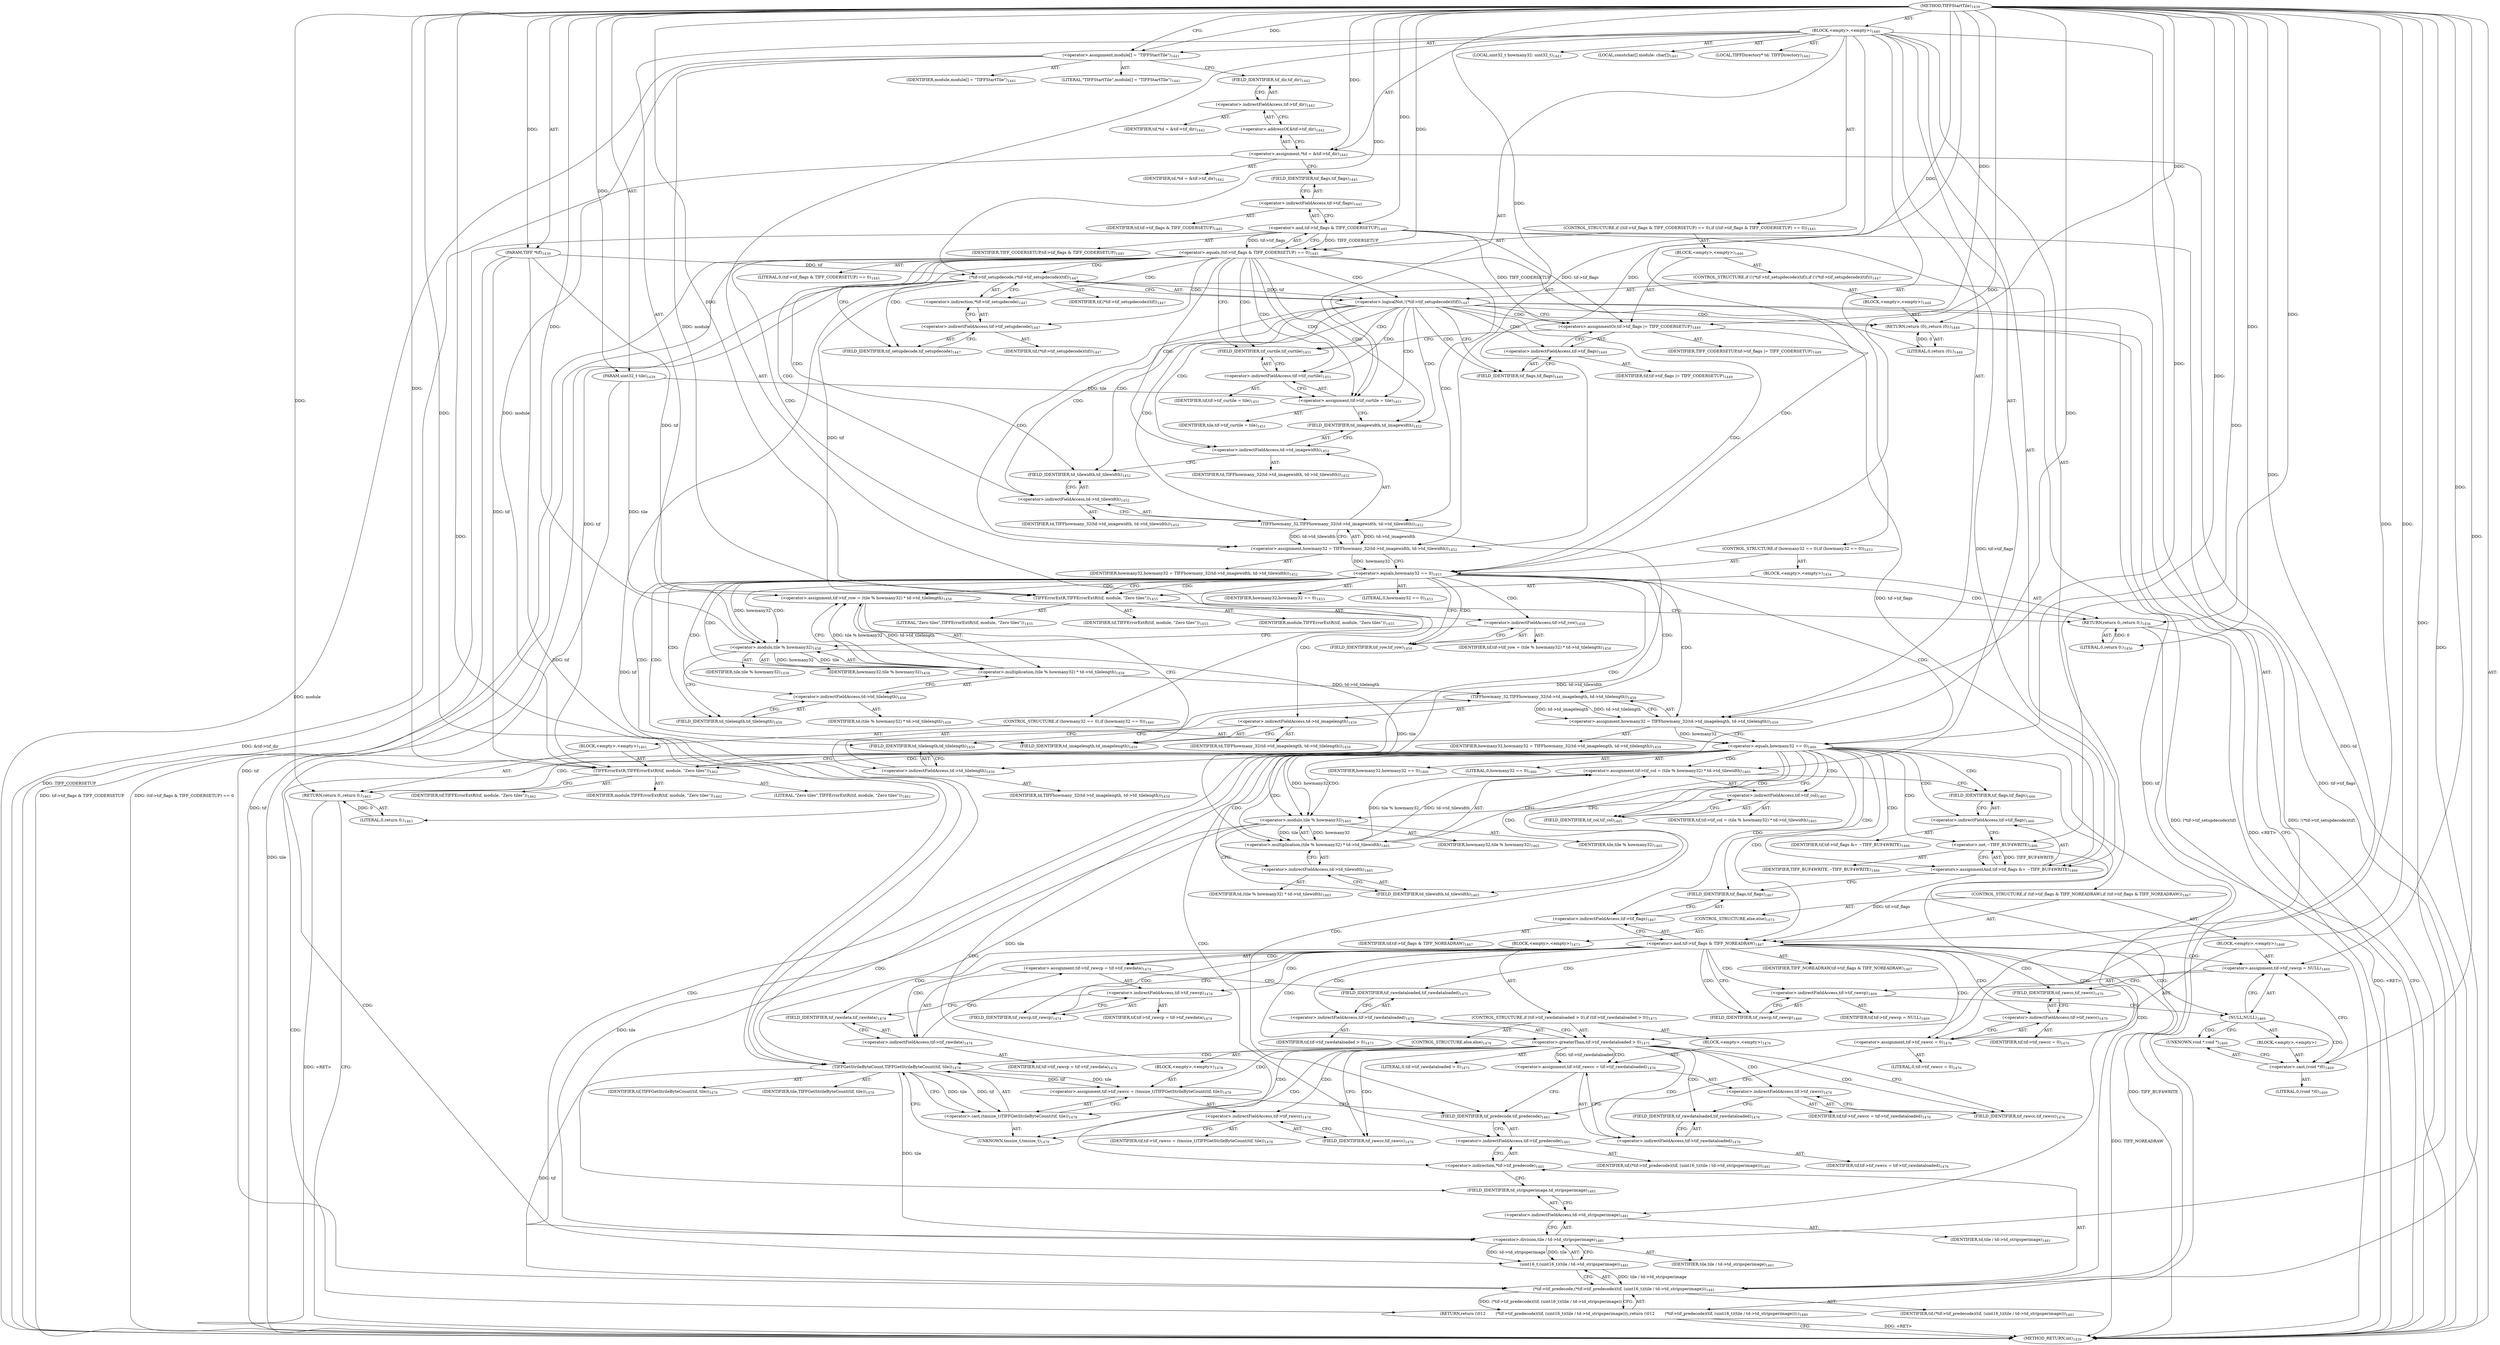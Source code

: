 digraph "TIFFStartTile" {  
"77358" [label = <(METHOD,TIFFStartTile)<SUB>1439</SUB>> ]
"77359" [label = <(PARAM,TIFF *tif)<SUB>1439</SUB>> ]
"77360" [label = <(PARAM,uint32_t tile)<SUB>1439</SUB>> ]
"77361" [label = <(BLOCK,&lt;empty&gt;,&lt;empty&gt;)<SUB>1440</SUB>> ]
"77362" [label = <(LOCAL,constchar[] module: char[])<SUB>1441</SUB>> ]
"77363" [label = <(&lt;operator&gt;.assignment,module[] = &quot;TIFFStartTile&quot;)<SUB>1441</SUB>> ]
"77364" [label = <(IDENTIFIER,module,module[] = &quot;TIFFStartTile&quot;)<SUB>1441</SUB>> ]
"77365" [label = <(LITERAL,&quot;TIFFStartTile&quot;,module[] = &quot;TIFFStartTile&quot;)<SUB>1441</SUB>> ]
"77366" [label = <(LOCAL,TIFFDirectory* td: TIFFDirectory)<SUB>1442</SUB>> ]
"77367" [label = <(&lt;operator&gt;.assignment,*td = &amp;tif-&gt;tif_dir)<SUB>1442</SUB>> ]
"77368" [label = <(IDENTIFIER,td,*td = &amp;tif-&gt;tif_dir)<SUB>1442</SUB>> ]
"77369" [label = <(&lt;operator&gt;.addressOf,&amp;tif-&gt;tif_dir)<SUB>1442</SUB>> ]
"77370" [label = <(&lt;operator&gt;.indirectFieldAccess,tif-&gt;tif_dir)<SUB>1442</SUB>> ]
"77371" [label = <(IDENTIFIER,tif,*td = &amp;tif-&gt;tif_dir)<SUB>1442</SUB>> ]
"77372" [label = <(FIELD_IDENTIFIER,tif_dir,tif_dir)<SUB>1442</SUB>> ]
"77373" [label = <(LOCAL,uint32_t howmany32: uint32_t)<SUB>1443</SUB>> ]
"77374" [label = <(CONTROL_STRUCTURE,if ((tif-&gt;tif_flags &amp; TIFF_CODERSETUP) == 0),if ((tif-&gt;tif_flags &amp; TIFF_CODERSETUP) == 0))<SUB>1445</SUB>> ]
"77375" [label = <(&lt;operator&gt;.equals,(tif-&gt;tif_flags &amp; TIFF_CODERSETUP) == 0)<SUB>1445</SUB>> ]
"77376" [label = <(&lt;operator&gt;.and,tif-&gt;tif_flags &amp; TIFF_CODERSETUP)<SUB>1445</SUB>> ]
"77377" [label = <(&lt;operator&gt;.indirectFieldAccess,tif-&gt;tif_flags)<SUB>1445</SUB>> ]
"77378" [label = <(IDENTIFIER,tif,tif-&gt;tif_flags &amp; TIFF_CODERSETUP)<SUB>1445</SUB>> ]
"77379" [label = <(FIELD_IDENTIFIER,tif_flags,tif_flags)<SUB>1445</SUB>> ]
"77380" [label = <(IDENTIFIER,TIFF_CODERSETUP,tif-&gt;tif_flags &amp; TIFF_CODERSETUP)<SUB>1445</SUB>> ]
"77381" [label = <(LITERAL,0,(tif-&gt;tif_flags &amp; TIFF_CODERSETUP) == 0)<SUB>1445</SUB>> ]
"77382" [label = <(BLOCK,&lt;empty&gt;,&lt;empty&gt;)<SUB>1446</SUB>> ]
"77383" [label = <(CONTROL_STRUCTURE,if (!(*tif-&gt;tif_setupdecode)(tif)),if (!(*tif-&gt;tif_setupdecode)(tif)))<SUB>1447</SUB>> ]
"77384" [label = <(&lt;operator&gt;.logicalNot,!(*tif-&gt;tif_setupdecode)(tif))<SUB>1447</SUB>> ]
"77385" [label = <(*tif-&gt;tif_setupdecode,(*tif-&gt;tif_setupdecode)(tif))<SUB>1447</SUB>> ]
"77386" [label = <(&lt;operator&gt;.indirection,*tif-&gt;tif_setupdecode)<SUB>1447</SUB>> ]
"77387" [label = <(&lt;operator&gt;.indirectFieldAccess,tif-&gt;tif_setupdecode)<SUB>1447</SUB>> ]
"77388" [label = <(IDENTIFIER,tif,(*tif-&gt;tif_setupdecode)(tif))<SUB>1447</SUB>> ]
"77389" [label = <(FIELD_IDENTIFIER,tif_setupdecode,tif_setupdecode)<SUB>1447</SUB>> ]
"77390" [label = <(IDENTIFIER,tif,(*tif-&gt;tif_setupdecode)(tif))<SUB>1447</SUB>> ]
"77391" [label = <(BLOCK,&lt;empty&gt;,&lt;empty&gt;)<SUB>1448</SUB>> ]
"77392" [label = <(RETURN,return (0);,return (0);)<SUB>1448</SUB>> ]
"77393" [label = <(LITERAL,0,return (0);)<SUB>1448</SUB>> ]
"77394" [label = <(&lt;operators&gt;.assignmentOr,tif-&gt;tif_flags |= TIFF_CODERSETUP)<SUB>1449</SUB>> ]
"77395" [label = <(&lt;operator&gt;.indirectFieldAccess,tif-&gt;tif_flags)<SUB>1449</SUB>> ]
"77396" [label = <(IDENTIFIER,tif,tif-&gt;tif_flags |= TIFF_CODERSETUP)<SUB>1449</SUB>> ]
"77397" [label = <(FIELD_IDENTIFIER,tif_flags,tif_flags)<SUB>1449</SUB>> ]
"77398" [label = <(IDENTIFIER,TIFF_CODERSETUP,tif-&gt;tif_flags |= TIFF_CODERSETUP)<SUB>1449</SUB>> ]
"77399" [label = <(&lt;operator&gt;.assignment,tif-&gt;tif_curtile = tile)<SUB>1451</SUB>> ]
"77400" [label = <(&lt;operator&gt;.indirectFieldAccess,tif-&gt;tif_curtile)<SUB>1451</SUB>> ]
"77401" [label = <(IDENTIFIER,tif,tif-&gt;tif_curtile = tile)<SUB>1451</SUB>> ]
"77402" [label = <(FIELD_IDENTIFIER,tif_curtile,tif_curtile)<SUB>1451</SUB>> ]
"77403" [label = <(IDENTIFIER,tile,tif-&gt;tif_curtile = tile)<SUB>1451</SUB>> ]
"77404" [label = <(&lt;operator&gt;.assignment,howmany32 = TIFFhowmany_32(td-&gt;td_imagewidth, td-&gt;td_tilewidth))<SUB>1452</SUB>> ]
"77405" [label = <(IDENTIFIER,howmany32,howmany32 = TIFFhowmany_32(td-&gt;td_imagewidth, td-&gt;td_tilewidth))<SUB>1452</SUB>> ]
"77406" [label = <(TIFFhowmany_32,TIFFhowmany_32(td-&gt;td_imagewidth, td-&gt;td_tilewidth))<SUB>1452</SUB>> ]
"77407" [label = <(&lt;operator&gt;.indirectFieldAccess,td-&gt;td_imagewidth)<SUB>1452</SUB>> ]
"77408" [label = <(IDENTIFIER,td,TIFFhowmany_32(td-&gt;td_imagewidth, td-&gt;td_tilewidth))<SUB>1452</SUB>> ]
"77409" [label = <(FIELD_IDENTIFIER,td_imagewidth,td_imagewidth)<SUB>1452</SUB>> ]
"77410" [label = <(&lt;operator&gt;.indirectFieldAccess,td-&gt;td_tilewidth)<SUB>1452</SUB>> ]
"77411" [label = <(IDENTIFIER,td,TIFFhowmany_32(td-&gt;td_imagewidth, td-&gt;td_tilewidth))<SUB>1452</SUB>> ]
"77412" [label = <(FIELD_IDENTIFIER,td_tilewidth,td_tilewidth)<SUB>1452</SUB>> ]
"77413" [label = <(CONTROL_STRUCTURE,if (howmany32 == 0),if (howmany32 == 0))<SUB>1453</SUB>> ]
"77414" [label = <(&lt;operator&gt;.equals,howmany32 == 0)<SUB>1453</SUB>> ]
"77415" [label = <(IDENTIFIER,howmany32,howmany32 == 0)<SUB>1453</SUB>> ]
"77416" [label = <(LITERAL,0,howmany32 == 0)<SUB>1453</SUB>> ]
"77417" [label = <(BLOCK,&lt;empty&gt;,&lt;empty&gt;)<SUB>1454</SUB>> ]
"77418" [label = <(TIFFErrorExtR,TIFFErrorExtR(tif, module, &quot;Zero tiles&quot;))<SUB>1455</SUB>> ]
"77419" [label = <(IDENTIFIER,tif,TIFFErrorExtR(tif, module, &quot;Zero tiles&quot;))<SUB>1455</SUB>> ]
"77420" [label = <(IDENTIFIER,module,TIFFErrorExtR(tif, module, &quot;Zero tiles&quot;))<SUB>1455</SUB>> ]
"77421" [label = <(LITERAL,&quot;Zero tiles&quot;,TIFFErrorExtR(tif, module, &quot;Zero tiles&quot;))<SUB>1455</SUB>> ]
"77422" [label = <(RETURN,return 0;,return 0;)<SUB>1456</SUB>> ]
"77423" [label = <(LITERAL,0,return 0;)<SUB>1456</SUB>> ]
"77424" [label = <(&lt;operator&gt;.assignment,tif-&gt;tif_row = (tile % howmany32) * td-&gt;td_tilelength)<SUB>1458</SUB>> ]
"77425" [label = <(&lt;operator&gt;.indirectFieldAccess,tif-&gt;tif_row)<SUB>1458</SUB>> ]
"77426" [label = <(IDENTIFIER,tif,tif-&gt;tif_row = (tile % howmany32) * td-&gt;td_tilelength)<SUB>1458</SUB>> ]
"77427" [label = <(FIELD_IDENTIFIER,tif_row,tif_row)<SUB>1458</SUB>> ]
"77428" [label = <(&lt;operator&gt;.multiplication,(tile % howmany32) * td-&gt;td_tilelength)<SUB>1458</SUB>> ]
"77429" [label = <(&lt;operator&gt;.modulo,tile % howmany32)<SUB>1458</SUB>> ]
"77430" [label = <(IDENTIFIER,tile,tile % howmany32)<SUB>1458</SUB>> ]
"77431" [label = <(IDENTIFIER,howmany32,tile % howmany32)<SUB>1458</SUB>> ]
"77432" [label = <(&lt;operator&gt;.indirectFieldAccess,td-&gt;td_tilelength)<SUB>1458</SUB>> ]
"77433" [label = <(IDENTIFIER,td,(tile % howmany32) * td-&gt;td_tilelength)<SUB>1458</SUB>> ]
"77434" [label = <(FIELD_IDENTIFIER,td_tilelength,td_tilelength)<SUB>1458</SUB>> ]
"77435" [label = <(&lt;operator&gt;.assignment,howmany32 = TIFFhowmany_32(td-&gt;td_imagelength, td-&gt;td_tilelength))<SUB>1459</SUB>> ]
"77436" [label = <(IDENTIFIER,howmany32,howmany32 = TIFFhowmany_32(td-&gt;td_imagelength, td-&gt;td_tilelength))<SUB>1459</SUB>> ]
"77437" [label = <(TIFFhowmany_32,TIFFhowmany_32(td-&gt;td_imagelength, td-&gt;td_tilelength))<SUB>1459</SUB>> ]
"77438" [label = <(&lt;operator&gt;.indirectFieldAccess,td-&gt;td_imagelength)<SUB>1459</SUB>> ]
"77439" [label = <(IDENTIFIER,td,TIFFhowmany_32(td-&gt;td_imagelength, td-&gt;td_tilelength))<SUB>1459</SUB>> ]
"77440" [label = <(FIELD_IDENTIFIER,td_imagelength,td_imagelength)<SUB>1459</SUB>> ]
"77441" [label = <(&lt;operator&gt;.indirectFieldAccess,td-&gt;td_tilelength)<SUB>1459</SUB>> ]
"77442" [label = <(IDENTIFIER,td,TIFFhowmany_32(td-&gt;td_imagelength, td-&gt;td_tilelength))<SUB>1459</SUB>> ]
"77443" [label = <(FIELD_IDENTIFIER,td_tilelength,td_tilelength)<SUB>1459</SUB>> ]
"77444" [label = <(CONTROL_STRUCTURE,if (howmany32 == 0),if (howmany32 == 0))<SUB>1460</SUB>> ]
"77445" [label = <(&lt;operator&gt;.equals,howmany32 == 0)<SUB>1460</SUB>> ]
"77446" [label = <(IDENTIFIER,howmany32,howmany32 == 0)<SUB>1460</SUB>> ]
"77447" [label = <(LITERAL,0,howmany32 == 0)<SUB>1460</SUB>> ]
"77448" [label = <(BLOCK,&lt;empty&gt;,&lt;empty&gt;)<SUB>1461</SUB>> ]
"77449" [label = <(TIFFErrorExtR,TIFFErrorExtR(tif, module, &quot;Zero tiles&quot;))<SUB>1462</SUB>> ]
"77450" [label = <(IDENTIFIER,tif,TIFFErrorExtR(tif, module, &quot;Zero tiles&quot;))<SUB>1462</SUB>> ]
"77451" [label = <(IDENTIFIER,module,TIFFErrorExtR(tif, module, &quot;Zero tiles&quot;))<SUB>1462</SUB>> ]
"77452" [label = <(LITERAL,&quot;Zero tiles&quot;,TIFFErrorExtR(tif, module, &quot;Zero tiles&quot;))<SUB>1462</SUB>> ]
"77453" [label = <(RETURN,return 0;,return 0;)<SUB>1463</SUB>> ]
"77454" [label = <(LITERAL,0,return 0;)<SUB>1463</SUB>> ]
"77455" [label = <(&lt;operator&gt;.assignment,tif-&gt;tif_col = (tile % howmany32) * td-&gt;td_tilewidth)<SUB>1465</SUB>> ]
"77456" [label = <(&lt;operator&gt;.indirectFieldAccess,tif-&gt;tif_col)<SUB>1465</SUB>> ]
"77457" [label = <(IDENTIFIER,tif,tif-&gt;tif_col = (tile % howmany32) * td-&gt;td_tilewidth)<SUB>1465</SUB>> ]
"77458" [label = <(FIELD_IDENTIFIER,tif_col,tif_col)<SUB>1465</SUB>> ]
"77459" [label = <(&lt;operator&gt;.multiplication,(tile % howmany32) * td-&gt;td_tilewidth)<SUB>1465</SUB>> ]
"77460" [label = <(&lt;operator&gt;.modulo,tile % howmany32)<SUB>1465</SUB>> ]
"77461" [label = <(IDENTIFIER,tile,tile % howmany32)<SUB>1465</SUB>> ]
"77462" [label = <(IDENTIFIER,howmany32,tile % howmany32)<SUB>1465</SUB>> ]
"77463" [label = <(&lt;operator&gt;.indirectFieldAccess,td-&gt;td_tilewidth)<SUB>1465</SUB>> ]
"77464" [label = <(IDENTIFIER,td,(tile % howmany32) * td-&gt;td_tilewidth)<SUB>1465</SUB>> ]
"77465" [label = <(FIELD_IDENTIFIER,td_tilewidth,td_tilewidth)<SUB>1465</SUB>> ]
"77466" [label = <(&lt;operators&gt;.assignmentAnd,tif-&gt;tif_flags &amp;= ~TIFF_BUF4WRITE)<SUB>1466</SUB>> ]
"77467" [label = <(&lt;operator&gt;.indirectFieldAccess,tif-&gt;tif_flags)<SUB>1466</SUB>> ]
"77468" [label = <(IDENTIFIER,tif,tif-&gt;tif_flags &amp;= ~TIFF_BUF4WRITE)<SUB>1466</SUB>> ]
"77469" [label = <(FIELD_IDENTIFIER,tif_flags,tif_flags)<SUB>1466</SUB>> ]
"77470" [label = <(&lt;operator&gt;.not,~TIFF_BUF4WRITE)<SUB>1466</SUB>> ]
"77471" [label = <(IDENTIFIER,TIFF_BUF4WRITE,~TIFF_BUF4WRITE)<SUB>1466</SUB>> ]
"77472" [label = <(CONTROL_STRUCTURE,if (tif-&gt;tif_flags &amp; TIFF_NOREADRAW),if (tif-&gt;tif_flags &amp; TIFF_NOREADRAW))<SUB>1467</SUB>> ]
"77473" [label = <(&lt;operator&gt;.and,tif-&gt;tif_flags &amp; TIFF_NOREADRAW)<SUB>1467</SUB>> ]
"77474" [label = <(&lt;operator&gt;.indirectFieldAccess,tif-&gt;tif_flags)<SUB>1467</SUB>> ]
"77475" [label = <(IDENTIFIER,tif,tif-&gt;tif_flags &amp; TIFF_NOREADRAW)<SUB>1467</SUB>> ]
"77476" [label = <(FIELD_IDENTIFIER,tif_flags,tif_flags)<SUB>1467</SUB>> ]
"77477" [label = <(IDENTIFIER,TIFF_NOREADRAW,tif-&gt;tif_flags &amp; TIFF_NOREADRAW)<SUB>1467</SUB>> ]
"77478" [label = <(BLOCK,&lt;empty&gt;,&lt;empty&gt;)<SUB>1468</SUB>> ]
"77479" [label = <(&lt;operator&gt;.assignment,tif-&gt;tif_rawcp = NULL)<SUB>1469</SUB>> ]
"77480" [label = <(&lt;operator&gt;.indirectFieldAccess,tif-&gt;tif_rawcp)<SUB>1469</SUB>> ]
"77481" [label = <(IDENTIFIER,tif,tif-&gt;tif_rawcp = NULL)<SUB>1469</SUB>> ]
"77482" [label = <(FIELD_IDENTIFIER,tif_rawcp,tif_rawcp)<SUB>1469</SUB>> ]
"77483" [label = <(NULL,NULL)<SUB>1469</SUB>> ]
"77484" [label = <(BLOCK,&lt;empty&gt;,&lt;empty&gt;)> ]
"77485" [label = <(&lt;operator&gt;.cast,(void *)0)<SUB>1469</SUB>> ]
"77486" [label = <(UNKNOWN,void *,void *)<SUB>1469</SUB>> ]
"77487" [label = <(LITERAL,0,(void *)0)<SUB>1469</SUB>> ]
"77488" [label = <(&lt;operator&gt;.assignment,tif-&gt;tif_rawcc = 0)<SUB>1470</SUB>> ]
"77489" [label = <(&lt;operator&gt;.indirectFieldAccess,tif-&gt;tif_rawcc)<SUB>1470</SUB>> ]
"77490" [label = <(IDENTIFIER,tif,tif-&gt;tif_rawcc = 0)<SUB>1470</SUB>> ]
"77491" [label = <(FIELD_IDENTIFIER,tif_rawcc,tif_rawcc)<SUB>1470</SUB>> ]
"77492" [label = <(LITERAL,0,tif-&gt;tif_rawcc = 0)<SUB>1470</SUB>> ]
"77493" [label = <(CONTROL_STRUCTURE,else,else)<SUB>1473</SUB>> ]
"77494" [label = <(BLOCK,&lt;empty&gt;,&lt;empty&gt;)<SUB>1473</SUB>> ]
"77495" [label = <(&lt;operator&gt;.assignment,tif-&gt;tif_rawcp = tif-&gt;tif_rawdata)<SUB>1474</SUB>> ]
"77496" [label = <(&lt;operator&gt;.indirectFieldAccess,tif-&gt;tif_rawcp)<SUB>1474</SUB>> ]
"77497" [label = <(IDENTIFIER,tif,tif-&gt;tif_rawcp = tif-&gt;tif_rawdata)<SUB>1474</SUB>> ]
"77498" [label = <(FIELD_IDENTIFIER,tif_rawcp,tif_rawcp)<SUB>1474</SUB>> ]
"77499" [label = <(&lt;operator&gt;.indirectFieldAccess,tif-&gt;tif_rawdata)<SUB>1474</SUB>> ]
"77500" [label = <(IDENTIFIER,tif,tif-&gt;tif_rawcp = tif-&gt;tif_rawdata)<SUB>1474</SUB>> ]
"77501" [label = <(FIELD_IDENTIFIER,tif_rawdata,tif_rawdata)<SUB>1474</SUB>> ]
"77502" [label = <(CONTROL_STRUCTURE,if (tif-&gt;tif_rawdataloaded &gt; 0),if (tif-&gt;tif_rawdataloaded &gt; 0))<SUB>1475</SUB>> ]
"77503" [label = <(&lt;operator&gt;.greaterThan,tif-&gt;tif_rawdataloaded &gt; 0)<SUB>1475</SUB>> ]
"77504" [label = <(&lt;operator&gt;.indirectFieldAccess,tif-&gt;tif_rawdataloaded)<SUB>1475</SUB>> ]
"77505" [label = <(IDENTIFIER,tif,tif-&gt;tif_rawdataloaded &gt; 0)<SUB>1475</SUB>> ]
"77506" [label = <(FIELD_IDENTIFIER,tif_rawdataloaded,tif_rawdataloaded)<SUB>1475</SUB>> ]
"77507" [label = <(LITERAL,0,tif-&gt;tif_rawdataloaded &gt; 0)<SUB>1475</SUB>> ]
"77508" [label = <(BLOCK,&lt;empty&gt;,&lt;empty&gt;)<SUB>1476</SUB>> ]
"77509" [label = <(&lt;operator&gt;.assignment,tif-&gt;tif_rawcc = tif-&gt;tif_rawdataloaded)<SUB>1476</SUB>> ]
"77510" [label = <(&lt;operator&gt;.indirectFieldAccess,tif-&gt;tif_rawcc)<SUB>1476</SUB>> ]
"77511" [label = <(IDENTIFIER,tif,tif-&gt;tif_rawcc = tif-&gt;tif_rawdataloaded)<SUB>1476</SUB>> ]
"77512" [label = <(FIELD_IDENTIFIER,tif_rawcc,tif_rawcc)<SUB>1476</SUB>> ]
"77513" [label = <(&lt;operator&gt;.indirectFieldAccess,tif-&gt;tif_rawdataloaded)<SUB>1476</SUB>> ]
"77514" [label = <(IDENTIFIER,tif,tif-&gt;tif_rawcc = tif-&gt;tif_rawdataloaded)<SUB>1476</SUB>> ]
"77515" [label = <(FIELD_IDENTIFIER,tif_rawdataloaded,tif_rawdataloaded)<SUB>1476</SUB>> ]
"77516" [label = <(CONTROL_STRUCTURE,else,else)<SUB>1478</SUB>> ]
"77517" [label = <(BLOCK,&lt;empty&gt;,&lt;empty&gt;)<SUB>1478</SUB>> ]
"77518" [label = <(&lt;operator&gt;.assignment,tif-&gt;tif_rawcc = (tmsize_t)TIFFGetStrileByteCount(tif, tile))<SUB>1478</SUB>> ]
"77519" [label = <(&lt;operator&gt;.indirectFieldAccess,tif-&gt;tif_rawcc)<SUB>1478</SUB>> ]
"77520" [label = <(IDENTIFIER,tif,tif-&gt;tif_rawcc = (tmsize_t)TIFFGetStrileByteCount(tif, tile))<SUB>1478</SUB>> ]
"77521" [label = <(FIELD_IDENTIFIER,tif_rawcc,tif_rawcc)<SUB>1478</SUB>> ]
"77522" [label = <(&lt;operator&gt;.cast,(tmsize_t)TIFFGetStrileByteCount(tif, tile))<SUB>1478</SUB>> ]
"77523" [label = <(UNKNOWN,tmsize_t,tmsize_t)<SUB>1478</SUB>> ]
"77524" [label = <(TIFFGetStrileByteCount,TIFFGetStrileByteCount(tif, tile))<SUB>1478</SUB>> ]
"77525" [label = <(IDENTIFIER,tif,TIFFGetStrileByteCount(tif, tile))<SUB>1478</SUB>> ]
"77526" [label = <(IDENTIFIER,tile,TIFFGetStrileByteCount(tif, tile))<SUB>1478</SUB>> ]
"77527" [label = <(RETURN,return (\012        (*tif-&gt;tif_predecode)(tif, (uint16_t)(tile / td-&gt;td_stripsperimage)));,return (\012        (*tif-&gt;tif_predecode)(tif, (uint16_t)(tile / td-&gt;td_stripsperimage)));)<SUB>1480</SUB>> ]
"77528" [label = <(*tif-&gt;tif_predecode,(*tif-&gt;tif_predecode)(tif, (uint16_t)(tile / td-&gt;td_stripsperimage)))<SUB>1481</SUB>> ]
"77529" [label = <(&lt;operator&gt;.indirection,*tif-&gt;tif_predecode)<SUB>1481</SUB>> ]
"77530" [label = <(&lt;operator&gt;.indirectFieldAccess,tif-&gt;tif_predecode)<SUB>1481</SUB>> ]
"77531" [label = <(IDENTIFIER,tif,(*tif-&gt;tif_predecode)(tif, (uint16_t)(tile / td-&gt;td_stripsperimage)))<SUB>1481</SUB>> ]
"77532" [label = <(FIELD_IDENTIFIER,tif_predecode,tif_predecode)<SUB>1481</SUB>> ]
"77533" [label = <(IDENTIFIER,tif,(*tif-&gt;tif_predecode)(tif, (uint16_t)(tile / td-&gt;td_stripsperimage)))<SUB>1481</SUB>> ]
"77534" [label = <(uint16_t,(uint16_t)(tile / td-&gt;td_stripsperimage))<SUB>1481</SUB>> ]
"77535" [label = <(&lt;operator&gt;.division,tile / td-&gt;td_stripsperimage)<SUB>1481</SUB>> ]
"77536" [label = <(IDENTIFIER,tile,tile / td-&gt;td_stripsperimage)<SUB>1481</SUB>> ]
"77537" [label = <(&lt;operator&gt;.indirectFieldAccess,td-&gt;td_stripsperimage)<SUB>1481</SUB>> ]
"77538" [label = <(IDENTIFIER,td,tile / td-&gt;td_stripsperimage)<SUB>1481</SUB>> ]
"77539" [label = <(FIELD_IDENTIFIER,td_stripsperimage,td_stripsperimage)<SUB>1481</SUB>> ]
"77540" [label = <(METHOD_RETURN,int)<SUB>1439</SUB>> ]
  "77358" -> "77359"  [ label = "AST: "] 
  "77358" -> "77360"  [ label = "AST: "] 
  "77358" -> "77361"  [ label = "AST: "] 
  "77358" -> "77540"  [ label = "AST: "] 
  "77361" -> "77362"  [ label = "AST: "] 
  "77361" -> "77363"  [ label = "AST: "] 
  "77361" -> "77366"  [ label = "AST: "] 
  "77361" -> "77367"  [ label = "AST: "] 
  "77361" -> "77373"  [ label = "AST: "] 
  "77361" -> "77374"  [ label = "AST: "] 
  "77361" -> "77399"  [ label = "AST: "] 
  "77361" -> "77404"  [ label = "AST: "] 
  "77361" -> "77413"  [ label = "AST: "] 
  "77361" -> "77424"  [ label = "AST: "] 
  "77361" -> "77435"  [ label = "AST: "] 
  "77361" -> "77444"  [ label = "AST: "] 
  "77361" -> "77455"  [ label = "AST: "] 
  "77361" -> "77466"  [ label = "AST: "] 
  "77361" -> "77472"  [ label = "AST: "] 
  "77361" -> "77527"  [ label = "AST: "] 
  "77363" -> "77364"  [ label = "AST: "] 
  "77363" -> "77365"  [ label = "AST: "] 
  "77367" -> "77368"  [ label = "AST: "] 
  "77367" -> "77369"  [ label = "AST: "] 
  "77369" -> "77370"  [ label = "AST: "] 
  "77370" -> "77371"  [ label = "AST: "] 
  "77370" -> "77372"  [ label = "AST: "] 
  "77374" -> "77375"  [ label = "AST: "] 
  "77374" -> "77382"  [ label = "AST: "] 
  "77375" -> "77376"  [ label = "AST: "] 
  "77375" -> "77381"  [ label = "AST: "] 
  "77376" -> "77377"  [ label = "AST: "] 
  "77376" -> "77380"  [ label = "AST: "] 
  "77377" -> "77378"  [ label = "AST: "] 
  "77377" -> "77379"  [ label = "AST: "] 
  "77382" -> "77383"  [ label = "AST: "] 
  "77382" -> "77394"  [ label = "AST: "] 
  "77383" -> "77384"  [ label = "AST: "] 
  "77383" -> "77391"  [ label = "AST: "] 
  "77384" -> "77385"  [ label = "AST: "] 
  "77385" -> "77386"  [ label = "AST: "] 
  "77385" -> "77390"  [ label = "AST: "] 
  "77386" -> "77387"  [ label = "AST: "] 
  "77387" -> "77388"  [ label = "AST: "] 
  "77387" -> "77389"  [ label = "AST: "] 
  "77391" -> "77392"  [ label = "AST: "] 
  "77392" -> "77393"  [ label = "AST: "] 
  "77394" -> "77395"  [ label = "AST: "] 
  "77394" -> "77398"  [ label = "AST: "] 
  "77395" -> "77396"  [ label = "AST: "] 
  "77395" -> "77397"  [ label = "AST: "] 
  "77399" -> "77400"  [ label = "AST: "] 
  "77399" -> "77403"  [ label = "AST: "] 
  "77400" -> "77401"  [ label = "AST: "] 
  "77400" -> "77402"  [ label = "AST: "] 
  "77404" -> "77405"  [ label = "AST: "] 
  "77404" -> "77406"  [ label = "AST: "] 
  "77406" -> "77407"  [ label = "AST: "] 
  "77406" -> "77410"  [ label = "AST: "] 
  "77407" -> "77408"  [ label = "AST: "] 
  "77407" -> "77409"  [ label = "AST: "] 
  "77410" -> "77411"  [ label = "AST: "] 
  "77410" -> "77412"  [ label = "AST: "] 
  "77413" -> "77414"  [ label = "AST: "] 
  "77413" -> "77417"  [ label = "AST: "] 
  "77414" -> "77415"  [ label = "AST: "] 
  "77414" -> "77416"  [ label = "AST: "] 
  "77417" -> "77418"  [ label = "AST: "] 
  "77417" -> "77422"  [ label = "AST: "] 
  "77418" -> "77419"  [ label = "AST: "] 
  "77418" -> "77420"  [ label = "AST: "] 
  "77418" -> "77421"  [ label = "AST: "] 
  "77422" -> "77423"  [ label = "AST: "] 
  "77424" -> "77425"  [ label = "AST: "] 
  "77424" -> "77428"  [ label = "AST: "] 
  "77425" -> "77426"  [ label = "AST: "] 
  "77425" -> "77427"  [ label = "AST: "] 
  "77428" -> "77429"  [ label = "AST: "] 
  "77428" -> "77432"  [ label = "AST: "] 
  "77429" -> "77430"  [ label = "AST: "] 
  "77429" -> "77431"  [ label = "AST: "] 
  "77432" -> "77433"  [ label = "AST: "] 
  "77432" -> "77434"  [ label = "AST: "] 
  "77435" -> "77436"  [ label = "AST: "] 
  "77435" -> "77437"  [ label = "AST: "] 
  "77437" -> "77438"  [ label = "AST: "] 
  "77437" -> "77441"  [ label = "AST: "] 
  "77438" -> "77439"  [ label = "AST: "] 
  "77438" -> "77440"  [ label = "AST: "] 
  "77441" -> "77442"  [ label = "AST: "] 
  "77441" -> "77443"  [ label = "AST: "] 
  "77444" -> "77445"  [ label = "AST: "] 
  "77444" -> "77448"  [ label = "AST: "] 
  "77445" -> "77446"  [ label = "AST: "] 
  "77445" -> "77447"  [ label = "AST: "] 
  "77448" -> "77449"  [ label = "AST: "] 
  "77448" -> "77453"  [ label = "AST: "] 
  "77449" -> "77450"  [ label = "AST: "] 
  "77449" -> "77451"  [ label = "AST: "] 
  "77449" -> "77452"  [ label = "AST: "] 
  "77453" -> "77454"  [ label = "AST: "] 
  "77455" -> "77456"  [ label = "AST: "] 
  "77455" -> "77459"  [ label = "AST: "] 
  "77456" -> "77457"  [ label = "AST: "] 
  "77456" -> "77458"  [ label = "AST: "] 
  "77459" -> "77460"  [ label = "AST: "] 
  "77459" -> "77463"  [ label = "AST: "] 
  "77460" -> "77461"  [ label = "AST: "] 
  "77460" -> "77462"  [ label = "AST: "] 
  "77463" -> "77464"  [ label = "AST: "] 
  "77463" -> "77465"  [ label = "AST: "] 
  "77466" -> "77467"  [ label = "AST: "] 
  "77466" -> "77470"  [ label = "AST: "] 
  "77467" -> "77468"  [ label = "AST: "] 
  "77467" -> "77469"  [ label = "AST: "] 
  "77470" -> "77471"  [ label = "AST: "] 
  "77472" -> "77473"  [ label = "AST: "] 
  "77472" -> "77478"  [ label = "AST: "] 
  "77472" -> "77493"  [ label = "AST: "] 
  "77473" -> "77474"  [ label = "AST: "] 
  "77473" -> "77477"  [ label = "AST: "] 
  "77474" -> "77475"  [ label = "AST: "] 
  "77474" -> "77476"  [ label = "AST: "] 
  "77478" -> "77479"  [ label = "AST: "] 
  "77478" -> "77488"  [ label = "AST: "] 
  "77479" -> "77480"  [ label = "AST: "] 
  "77479" -> "77483"  [ label = "AST: "] 
  "77480" -> "77481"  [ label = "AST: "] 
  "77480" -> "77482"  [ label = "AST: "] 
  "77483" -> "77484"  [ label = "AST: "] 
  "77484" -> "77485"  [ label = "AST: "] 
  "77485" -> "77486"  [ label = "AST: "] 
  "77485" -> "77487"  [ label = "AST: "] 
  "77488" -> "77489"  [ label = "AST: "] 
  "77488" -> "77492"  [ label = "AST: "] 
  "77489" -> "77490"  [ label = "AST: "] 
  "77489" -> "77491"  [ label = "AST: "] 
  "77493" -> "77494"  [ label = "AST: "] 
  "77494" -> "77495"  [ label = "AST: "] 
  "77494" -> "77502"  [ label = "AST: "] 
  "77495" -> "77496"  [ label = "AST: "] 
  "77495" -> "77499"  [ label = "AST: "] 
  "77496" -> "77497"  [ label = "AST: "] 
  "77496" -> "77498"  [ label = "AST: "] 
  "77499" -> "77500"  [ label = "AST: "] 
  "77499" -> "77501"  [ label = "AST: "] 
  "77502" -> "77503"  [ label = "AST: "] 
  "77502" -> "77508"  [ label = "AST: "] 
  "77502" -> "77516"  [ label = "AST: "] 
  "77503" -> "77504"  [ label = "AST: "] 
  "77503" -> "77507"  [ label = "AST: "] 
  "77504" -> "77505"  [ label = "AST: "] 
  "77504" -> "77506"  [ label = "AST: "] 
  "77508" -> "77509"  [ label = "AST: "] 
  "77509" -> "77510"  [ label = "AST: "] 
  "77509" -> "77513"  [ label = "AST: "] 
  "77510" -> "77511"  [ label = "AST: "] 
  "77510" -> "77512"  [ label = "AST: "] 
  "77513" -> "77514"  [ label = "AST: "] 
  "77513" -> "77515"  [ label = "AST: "] 
  "77516" -> "77517"  [ label = "AST: "] 
  "77517" -> "77518"  [ label = "AST: "] 
  "77518" -> "77519"  [ label = "AST: "] 
  "77518" -> "77522"  [ label = "AST: "] 
  "77519" -> "77520"  [ label = "AST: "] 
  "77519" -> "77521"  [ label = "AST: "] 
  "77522" -> "77523"  [ label = "AST: "] 
  "77522" -> "77524"  [ label = "AST: "] 
  "77524" -> "77525"  [ label = "AST: "] 
  "77524" -> "77526"  [ label = "AST: "] 
  "77527" -> "77528"  [ label = "AST: "] 
  "77528" -> "77529"  [ label = "AST: "] 
  "77528" -> "77533"  [ label = "AST: "] 
  "77528" -> "77534"  [ label = "AST: "] 
  "77529" -> "77530"  [ label = "AST: "] 
  "77530" -> "77531"  [ label = "AST: "] 
  "77530" -> "77532"  [ label = "AST: "] 
  "77534" -> "77535"  [ label = "AST: "] 
  "77535" -> "77536"  [ label = "AST: "] 
  "77535" -> "77537"  [ label = "AST: "] 
  "77537" -> "77538"  [ label = "AST: "] 
  "77537" -> "77539"  [ label = "AST: "] 
  "77363" -> "77372"  [ label = "CFG: "] 
  "77367" -> "77379"  [ label = "CFG: "] 
  "77399" -> "77409"  [ label = "CFG: "] 
  "77404" -> "77414"  [ label = "CFG: "] 
  "77424" -> "77440"  [ label = "CFG: "] 
  "77435" -> "77445"  [ label = "CFG: "] 
  "77455" -> "77469"  [ label = "CFG: "] 
  "77466" -> "77476"  [ label = "CFG: "] 
  "77527" -> "77540"  [ label = "CFG: "] 
  "77369" -> "77367"  [ label = "CFG: "] 
  "77375" -> "77389"  [ label = "CFG: "] 
  "77375" -> "77402"  [ label = "CFG: "] 
  "77400" -> "77399"  [ label = "CFG: "] 
  "77406" -> "77404"  [ label = "CFG: "] 
  "77414" -> "77418"  [ label = "CFG: "] 
  "77414" -> "77427"  [ label = "CFG: "] 
  "77425" -> "77429"  [ label = "CFG: "] 
  "77428" -> "77424"  [ label = "CFG: "] 
  "77437" -> "77435"  [ label = "CFG: "] 
  "77445" -> "77449"  [ label = "CFG: "] 
  "77445" -> "77458"  [ label = "CFG: "] 
  "77456" -> "77460"  [ label = "CFG: "] 
  "77459" -> "77455"  [ label = "CFG: "] 
  "77467" -> "77470"  [ label = "CFG: "] 
  "77470" -> "77466"  [ label = "CFG: "] 
  "77473" -> "77482"  [ label = "CFG: "] 
  "77473" -> "77498"  [ label = "CFG: "] 
  "77528" -> "77527"  [ label = "CFG: "] 
  "77370" -> "77369"  [ label = "CFG: "] 
  "77376" -> "77375"  [ label = "CFG: "] 
  "77394" -> "77402"  [ label = "CFG: "] 
  "77402" -> "77400"  [ label = "CFG: "] 
  "77407" -> "77412"  [ label = "CFG: "] 
  "77410" -> "77406"  [ label = "CFG: "] 
  "77418" -> "77422"  [ label = "CFG: "] 
  "77422" -> "77540"  [ label = "CFG: "] 
  "77427" -> "77425"  [ label = "CFG: "] 
  "77429" -> "77434"  [ label = "CFG: "] 
  "77432" -> "77428"  [ label = "CFG: "] 
  "77438" -> "77443"  [ label = "CFG: "] 
  "77441" -> "77437"  [ label = "CFG: "] 
  "77449" -> "77453"  [ label = "CFG: "] 
  "77453" -> "77540"  [ label = "CFG: "] 
  "77458" -> "77456"  [ label = "CFG: "] 
  "77460" -> "77465"  [ label = "CFG: "] 
  "77463" -> "77459"  [ label = "CFG: "] 
  "77469" -> "77467"  [ label = "CFG: "] 
  "77474" -> "77473"  [ label = "CFG: "] 
  "77479" -> "77491"  [ label = "CFG: "] 
  "77488" -> "77532"  [ label = "CFG: "] 
  "77529" -> "77539"  [ label = "CFG: "] 
  "77534" -> "77528"  [ label = "CFG: "] 
  "77372" -> "77370"  [ label = "CFG: "] 
  "77377" -> "77376"  [ label = "CFG: "] 
  "77384" -> "77392"  [ label = "CFG: "] 
  "77384" -> "77397"  [ label = "CFG: "] 
  "77395" -> "77394"  [ label = "CFG: "] 
  "77409" -> "77407"  [ label = "CFG: "] 
  "77412" -> "77410"  [ label = "CFG: "] 
  "77434" -> "77432"  [ label = "CFG: "] 
  "77440" -> "77438"  [ label = "CFG: "] 
  "77443" -> "77441"  [ label = "CFG: "] 
  "77465" -> "77463"  [ label = "CFG: "] 
  "77476" -> "77474"  [ label = "CFG: "] 
  "77480" -> "77483"  [ label = "CFG: "] 
  "77483" -> "77486"  [ label = "CFG: "] 
  "77483" -> "77479"  [ label = "CFG: "] 
  "77489" -> "77488"  [ label = "CFG: "] 
  "77495" -> "77506"  [ label = "CFG: "] 
  "77530" -> "77529"  [ label = "CFG: "] 
  "77535" -> "77534"  [ label = "CFG: "] 
  "77379" -> "77377"  [ label = "CFG: "] 
  "77385" -> "77384"  [ label = "CFG: "] 
  "77392" -> "77540"  [ label = "CFG: "] 
  "77397" -> "77395"  [ label = "CFG: "] 
  "77482" -> "77480"  [ label = "CFG: "] 
  "77491" -> "77489"  [ label = "CFG: "] 
  "77496" -> "77501"  [ label = "CFG: "] 
  "77499" -> "77495"  [ label = "CFG: "] 
  "77503" -> "77512"  [ label = "CFG: "] 
  "77503" -> "77521"  [ label = "CFG: "] 
  "77532" -> "77530"  [ label = "CFG: "] 
  "77537" -> "77535"  [ label = "CFG: "] 
  "77386" -> "77385"  [ label = "CFG: "] 
  "77485" -> "77479"  [ label = "CFG: "] 
  "77498" -> "77496"  [ label = "CFG: "] 
  "77501" -> "77499"  [ label = "CFG: "] 
  "77504" -> "77503"  [ label = "CFG: "] 
  "77509" -> "77532"  [ label = "CFG: "] 
  "77539" -> "77537"  [ label = "CFG: "] 
  "77387" -> "77386"  [ label = "CFG: "] 
  "77486" -> "77485"  [ label = "CFG: "] 
  "77506" -> "77504"  [ label = "CFG: "] 
  "77510" -> "77515"  [ label = "CFG: "] 
  "77513" -> "77509"  [ label = "CFG: "] 
  "77518" -> "77532"  [ label = "CFG: "] 
  "77389" -> "77387"  [ label = "CFG: "] 
  "77512" -> "77510"  [ label = "CFG: "] 
  "77515" -> "77513"  [ label = "CFG: "] 
  "77519" -> "77523"  [ label = "CFG: "] 
  "77522" -> "77518"  [ label = "CFG: "] 
  "77521" -> "77519"  [ label = "CFG: "] 
  "77523" -> "77524"  [ label = "CFG: "] 
  "77524" -> "77522"  [ label = "CFG: "] 
  "77358" -> "77363"  [ label = "CFG: "] 
  "77527" -> "77540"  [ label = "DDG: &lt;RET&gt;"] 
  "77453" -> "77540"  [ label = "DDG: &lt;RET&gt;"] 
  "77392" -> "77540"  [ label = "DDG: &lt;RET&gt;"] 
  "77422" -> "77540"  [ label = "DDG: &lt;RET&gt;"] 
  "77360" -> "77540"  [ label = "DDG: tile"] 
  "77363" -> "77540"  [ label = "DDG: module"] 
  "77367" -> "77540"  [ label = "DDG: td"] 
  "77367" -> "77540"  [ label = "DDG: &amp;tif-&gt;tif_dir"] 
  "77376" -> "77540"  [ label = "DDG: tif-&gt;tif_flags"] 
  "77376" -> "77540"  [ label = "DDG: TIFF_CODERSETUP"] 
  "77375" -> "77540"  [ label = "DDG: tif-&gt;tif_flags &amp; TIFF_CODERSETUP"] 
  "77375" -> "77540"  [ label = "DDG: (tif-&gt;tif_flags &amp; TIFF_CODERSETUP) == 0"] 
  "77385" -> "77540"  [ label = "DDG: tif"] 
  "77384" -> "77540"  [ label = "DDG: (*tif-&gt;tif_setupdecode)(tif)"] 
  "77384" -> "77540"  [ label = "DDG: !(*tif-&gt;tif_setupdecode)(tif)"] 
  "77470" -> "77540"  [ label = "DDG: TIFF_BUF4WRITE"] 
  "77473" -> "77540"  [ label = "DDG: TIFF_NOREADRAW"] 
  "77358" -> "77359"  [ label = "DDG: "] 
  "77358" -> "77360"  [ label = "DDG: "] 
  "77358" -> "77363"  [ label = "DDG: "] 
  "77360" -> "77399"  [ label = "DDG: tile"] 
  "77358" -> "77399"  [ label = "DDG: "] 
  "77406" -> "77404"  [ label = "DDG: td-&gt;td_imagewidth"] 
  "77406" -> "77404"  [ label = "DDG: td-&gt;td_tilewidth"] 
  "77428" -> "77424"  [ label = "DDG: tile % howmany32"] 
  "77428" -> "77424"  [ label = "DDG: td-&gt;td_tilelength"] 
  "77437" -> "77435"  [ label = "DDG: td-&gt;td_imagelength"] 
  "77437" -> "77435"  [ label = "DDG: td-&gt;td_tilelength"] 
  "77459" -> "77455"  [ label = "DDG: tile % howmany32"] 
  "77459" -> "77455"  [ label = "DDG: td-&gt;td_tilewidth"] 
  "77470" -> "77466"  [ label = "DDG: TIFF_BUF4WRITE"] 
  "77528" -> "77527"  [ label = "DDG: (*tif-&gt;tif_predecode)(tif, (uint16_t)(tile / td-&gt;td_stripsperimage))"] 
  "77358" -> "77367"  [ label = "DDG: "] 
  "77358" -> "77404"  [ label = "DDG: "] 
  "77358" -> "77435"  [ label = "DDG: "] 
  "77376" -> "77466"  [ label = "DDG: tif-&gt;tif_flags"] 
  "77394" -> "77466"  [ label = "DDG: tif-&gt;tif_flags"] 
  "77376" -> "77375"  [ label = "DDG: tif-&gt;tif_flags"] 
  "77376" -> "77375"  [ label = "DDG: TIFF_CODERSETUP"] 
  "77358" -> "77375"  [ label = "DDG: "] 
  "77376" -> "77394"  [ label = "DDG: TIFF_CODERSETUP"] 
  "77358" -> "77394"  [ label = "DDG: "] 
  "77404" -> "77414"  [ label = "DDG: howmany32"] 
  "77358" -> "77414"  [ label = "DDG: "] 
  "77423" -> "77422"  [ label = "DDG: 0"] 
  "77358" -> "77422"  [ label = "DDG: "] 
  "77429" -> "77428"  [ label = "DDG: tile"] 
  "77429" -> "77428"  [ label = "DDG: howmany32"] 
  "77428" -> "77437"  [ label = "DDG: td-&gt;td_tilelength"] 
  "77435" -> "77445"  [ label = "DDG: howmany32"] 
  "77358" -> "77445"  [ label = "DDG: "] 
  "77454" -> "77453"  [ label = "DDG: 0"] 
  "77358" -> "77453"  [ label = "DDG: "] 
  "77460" -> "77459"  [ label = "DDG: tile"] 
  "77460" -> "77459"  [ label = "DDG: howmany32"] 
  "77406" -> "77459"  [ label = "DDG: td-&gt;td_tilewidth"] 
  "77358" -> "77470"  [ label = "DDG: "] 
  "77466" -> "77473"  [ label = "DDG: tif-&gt;tif_flags"] 
  "77358" -> "77473"  [ label = "DDG: "] 
  "77358" -> "77479"  [ label = "DDG: "] 
  "77358" -> "77488"  [ label = "DDG: "] 
  "77385" -> "77528"  [ label = "DDG: tif"] 
  "77524" -> "77528"  [ label = "DDG: tif"] 
  "77359" -> "77528"  [ label = "DDG: tif"] 
  "77358" -> "77528"  [ label = "DDG: "] 
  "77534" -> "77528"  [ label = "DDG: tile / td-&gt;td_stripsperimage"] 
  "77358" -> "77376"  [ label = "DDG: "] 
  "77376" -> "77394"  [ label = "DDG: tif-&gt;tif_flags"] 
  "77385" -> "77418"  [ label = "DDG: tif"] 
  "77359" -> "77418"  [ label = "DDG: tif"] 
  "77358" -> "77418"  [ label = "DDG: "] 
  "77363" -> "77418"  [ label = "DDG: module"] 
  "77358" -> "77423"  [ label = "DDG: "] 
  "77358" -> "77429"  [ label = "DDG: "] 
  "77360" -> "77429"  [ label = "DDG: tile"] 
  "77414" -> "77429"  [ label = "DDG: howmany32"] 
  "77385" -> "77449"  [ label = "DDG: tif"] 
  "77359" -> "77449"  [ label = "DDG: tif"] 
  "77358" -> "77449"  [ label = "DDG: "] 
  "77363" -> "77449"  [ label = "DDG: module"] 
  "77358" -> "77454"  [ label = "DDG: "] 
  "77429" -> "77460"  [ label = "DDG: tile"] 
  "77358" -> "77460"  [ label = "DDG: "] 
  "77445" -> "77460"  [ label = "DDG: howmany32"] 
  "77535" -> "77534"  [ label = "DDG: tile"] 
  "77535" -> "77534"  [ label = "DDG: td-&gt;td_stripsperimage"] 
  "77385" -> "77384"  [ label = "DDG: tif"] 
  "77393" -> "77392"  [ label = "DDG: 0"] 
  "77358" -> "77392"  [ label = "DDG: "] 
  "77460" -> "77535"  [ label = "DDG: tile"] 
  "77524" -> "77535"  [ label = "DDG: tile"] 
  "77358" -> "77535"  [ label = "DDG: "] 
  "77359" -> "77385"  [ label = "DDG: tif"] 
  "77358" -> "77385"  [ label = "DDG: "] 
  "77358" -> "77393"  [ label = "DDG: "] 
  "77358" -> "77485"  [ label = "DDG: "] 
  "77358" -> "77503"  [ label = "DDG: "] 
  "77503" -> "77509"  [ label = "DDG: tif-&gt;tif_rawdataloaded"] 
  "77524" -> "77518"  [ label = "DDG: tif"] 
  "77524" -> "77518"  [ label = "DDG: tile"] 
  "77524" -> "77522"  [ label = "DDG: tif"] 
  "77524" -> "77522"  [ label = "DDG: tile"] 
  "77385" -> "77524"  [ label = "DDG: tif"] 
  "77359" -> "77524"  [ label = "DDG: tif"] 
  "77358" -> "77524"  [ label = "DDG: "] 
  "77460" -> "77524"  [ label = "DDG: tile"] 
  "77375" -> "77404"  [ label = "CDG: "] 
  "77375" -> "77387"  [ label = "CDG: "] 
  "77375" -> "77412"  [ label = "CDG: "] 
  "77375" -> "77406"  [ label = "CDG: "] 
  "77375" -> "77384"  [ label = "CDG: "] 
  "77375" -> "77409"  [ label = "CDG: "] 
  "77375" -> "77385"  [ label = "CDG: "] 
  "77375" -> "77414"  [ label = "CDG: "] 
  "77375" -> "77389"  [ label = "CDG: "] 
  "77375" -> "77386"  [ label = "CDG: "] 
  "77375" -> "77402"  [ label = "CDG: "] 
  "77375" -> "77400"  [ label = "CDG: "] 
  "77375" -> "77407"  [ label = "CDG: "] 
  "77375" -> "77410"  [ label = "CDG: "] 
  "77375" -> "77399"  [ label = "CDG: "] 
  "77414" -> "77424"  [ label = "CDG: "] 
  "77414" -> "77441"  [ label = "CDG: "] 
  "77414" -> "77422"  [ label = "CDG: "] 
  "77414" -> "77438"  [ label = "CDG: "] 
  "77414" -> "77437"  [ label = "CDG: "] 
  "77414" -> "77425"  [ label = "CDG: "] 
  "77414" -> "77428"  [ label = "CDG: "] 
  "77414" -> "77418"  [ label = "CDG: "] 
  "77414" -> "77432"  [ label = "CDG: "] 
  "77414" -> "77435"  [ label = "CDG: "] 
  "77414" -> "77434"  [ label = "CDG: "] 
  "77414" -> "77443"  [ label = "CDG: "] 
  "77414" -> "77427"  [ label = "CDG: "] 
  "77414" -> "77429"  [ label = "CDG: "] 
  "77414" -> "77440"  [ label = "CDG: "] 
  "77414" -> "77445"  [ label = "CDG: "] 
  "77445" -> "77465"  [ label = "CDG: "] 
  "77445" -> "77534"  [ label = "CDG: "] 
  "77445" -> "77455"  [ label = "CDG: "] 
  "77445" -> "77535"  [ label = "CDG: "] 
  "77445" -> "77532"  [ label = "CDG: "] 
  "77445" -> "77458"  [ label = "CDG: "] 
  "77445" -> "77476"  [ label = "CDG: "] 
  "77445" -> "77453"  [ label = "CDG: "] 
  "77445" -> "77456"  [ label = "CDG: "] 
  "77445" -> "77473"  [ label = "CDG: "] 
  "77445" -> "77469"  [ label = "CDG: "] 
  "77445" -> "77530"  [ label = "CDG: "] 
  "77445" -> "77527"  [ label = "CDG: "] 
  "77445" -> "77466"  [ label = "CDG: "] 
  "77445" -> "77529"  [ label = "CDG: "] 
  "77445" -> "77449"  [ label = "CDG: "] 
  "77445" -> "77537"  [ label = "CDG: "] 
  "77445" -> "77474"  [ label = "CDG: "] 
  "77445" -> "77528"  [ label = "CDG: "] 
  "77445" -> "77460"  [ label = "CDG: "] 
  "77445" -> "77467"  [ label = "CDG: "] 
  "77445" -> "77459"  [ label = "CDG: "] 
  "77445" -> "77470"  [ label = "CDG: "] 
  "77445" -> "77539"  [ label = "CDG: "] 
  "77445" -> "77463"  [ label = "CDG: "] 
  "77473" -> "77499"  [ label = "CDG: "] 
  "77473" -> "77482"  [ label = "CDG: "] 
  "77473" -> "77498"  [ label = "CDG: "] 
  "77473" -> "77506"  [ label = "CDG: "] 
  "77473" -> "77483"  [ label = "CDG: "] 
  "77473" -> "77491"  [ label = "CDG: "] 
  "77473" -> "77488"  [ label = "CDG: "] 
  "77473" -> "77480"  [ label = "CDG: "] 
  "77473" -> "77503"  [ label = "CDG: "] 
  "77473" -> "77495"  [ label = "CDG: "] 
  "77473" -> "77496"  [ label = "CDG: "] 
  "77473" -> "77479"  [ label = "CDG: "] 
  "77473" -> "77504"  [ label = "CDG: "] 
  "77473" -> "77501"  [ label = "CDG: "] 
  "77473" -> "77489"  [ label = "CDG: "] 
  "77384" -> "77404"  [ label = "CDG: "] 
  "77384" -> "77412"  [ label = "CDG: "] 
  "77384" -> "77406"  [ label = "CDG: "] 
  "77384" -> "77409"  [ label = "CDG: "] 
  "77384" -> "77395"  [ label = "CDG: "] 
  "77384" -> "77414"  [ label = "CDG: "] 
  "77384" -> "77394"  [ label = "CDG: "] 
  "77384" -> "77397"  [ label = "CDG: "] 
  "77384" -> "77402"  [ label = "CDG: "] 
  "77384" -> "77400"  [ label = "CDG: "] 
  "77384" -> "77407"  [ label = "CDG: "] 
  "77384" -> "77410"  [ label = "CDG: "] 
  "77384" -> "77399"  [ label = "CDG: "] 
  "77384" -> "77392"  [ label = "CDG: "] 
  "77483" -> "77485"  [ label = "CDG: "] 
  "77483" -> "77486"  [ label = "CDG: "] 
  "77503" -> "77518"  [ label = "CDG: "] 
  "77503" -> "77515"  [ label = "CDG: "] 
  "77503" -> "77519"  [ label = "CDG: "] 
  "77503" -> "77522"  [ label = "CDG: "] 
  "77503" -> "77510"  [ label = "CDG: "] 
  "77503" -> "77512"  [ label = "CDG: "] 
  "77503" -> "77513"  [ label = "CDG: "] 
  "77503" -> "77521"  [ label = "CDG: "] 
  "77503" -> "77524"  [ label = "CDG: "] 
  "77503" -> "77523"  [ label = "CDG: "] 
  "77503" -> "77509"  [ label = "CDG: "] 
}
